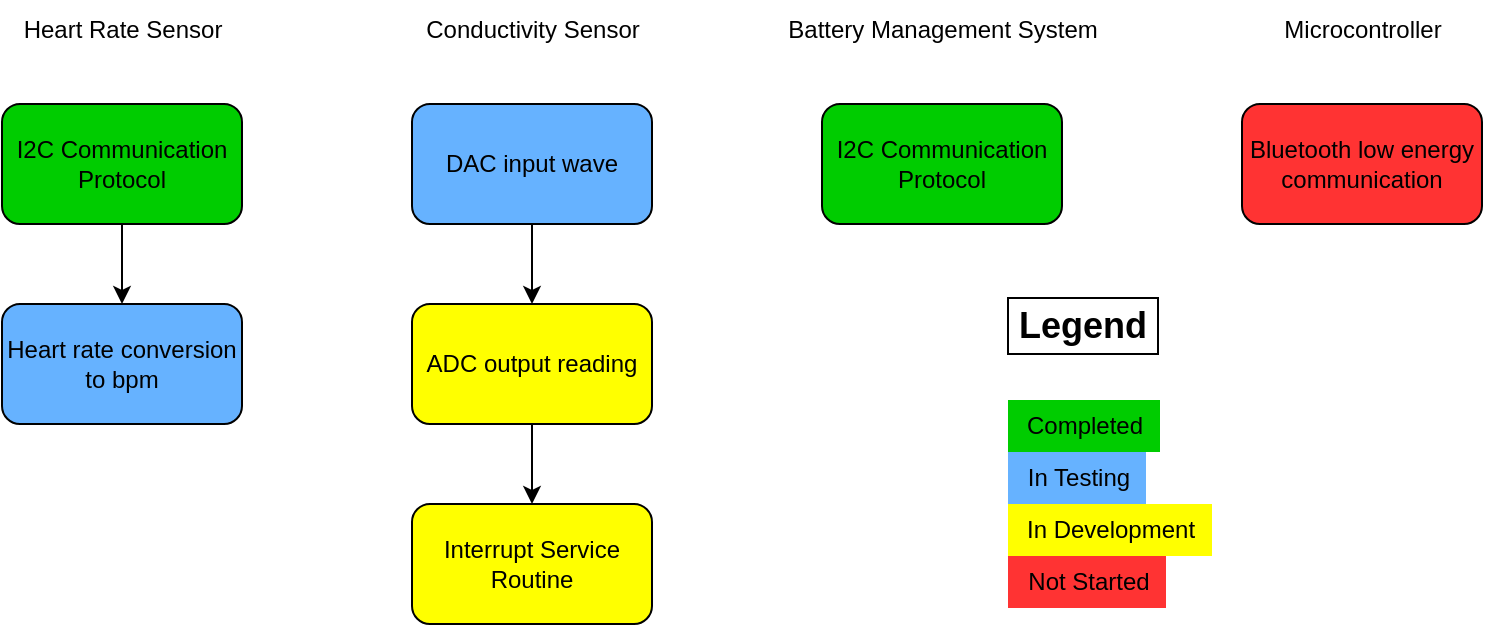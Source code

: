 <mxfile version="26.1.0">
  <diagram name="Page-1" id="U4Kk7XlxWSZbSjeu0Doj">
    <mxGraphModel dx="1434" dy="786" grid="0" gridSize="10" guides="1" tooltips="1" connect="1" arrows="1" fold="1" page="1" pageScale="1" pageWidth="850" pageHeight="1100" math="0" shadow="0">
      <root>
        <mxCell id="0" />
        <mxCell id="1" parent="0" />
        <mxCell id="-vt3uxv4kDpNqu-r_zBl-18" value="" style="edgeStyle=orthogonalEdgeStyle;rounded=0;orthogonalLoop=1;jettySize=auto;html=1;" edge="1" parent="1" source="-vt3uxv4kDpNqu-r_zBl-1" target="-vt3uxv4kDpNqu-r_zBl-3">
          <mxGeometry relative="1" as="geometry" />
        </mxCell>
        <mxCell id="-vt3uxv4kDpNqu-r_zBl-1" value="I2C Communication Protocol" style="rounded=1;whiteSpace=wrap;html=1;fillColor=light-dark(#00CC00,var(--ge-dark-color, #121212));" vertex="1" parent="1">
          <mxGeometry x="80" y="120" width="120" height="60" as="geometry" />
        </mxCell>
        <mxCell id="-vt3uxv4kDpNqu-r_zBl-2" value="Heart Rate Sensor" style="text;html=1;align=center;verticalAlign=middle;resizable=0;points=[];autosize=1;strokeColor=none;fillColor=none;" vertex="1" parent="1">
          <mxGeometry x="80" y="68" width="120" height="30" as="geometry" />
        </mxCell>
        <mxCell id="-vt3uxv4kDpNqu-r_zBl-3" value="Heart rate conversion to bpm" style="rounded=1;whiteSpace=wrap;html=1;fillColor=light-dark(#66B2FF,var(--ge-dark-color, #121212));" vertex="1" parent="1">
          <mxGeometry x="80" y="220" width="120" height="60" as="geometry" />
        </mxCell>
        <mxCell id="-vt3uxv4kDpNqu-r_zBl-4" value="Conductivity Sensor" style="text;html=1;align=center;verticalAlign=middle;resizable=0;points=[];autosize=1;strokeColor=none;fillColor=none;" vertex="1" parent="1">
          <mxGeometry x="280" y="68" width="130" height="30" as="geometry" />
        </mxCell>
        <mxCell id="-vt3uxv4kDpNqu-r_zBl-19" value="" style="edgeStyle=orthogonalEdgeStyle;rounded=0;orthogonalLoop=1;jettySize=auto;html=1;" edge="1" parent="1" source="-vt3uxv4kDpNqu-r_zBl-5" target="-vt3uxv4kDpNqu-r_zBl-6">
          <mxGeometry relative="1" as="geometry" />
        </mxCell>
        <mxCell id="-vt3uxv4kDpNqu-r_zBl-5" value="DAC input wave" style="rounded=1;whiteSpace=wrap;html=1;fillColor=light-dark(#66B2FF,var(--ge-dark-color, #121212));" vertex="1" parent="1">
          <mxGeometry x="285" y="120" width="120" height="60" as="geometry" />
        </mxCell>
        <mxCell id="-vt3uxv4kDpNqu-r_zBl-20" value="" style="edgeStyle=orthogonalEdgeStyle;rounded=0;orthogonalLoop=1;jettySize=auto;html=1;" edge="1" parent="1" source="-vt3uxv4kDpNqu-r_zBl-6" target="-vt3uxv4kDpNqu-r_zBl-9">
          <mxGeometry relative="1" as="geometry" />
        </mxCell>
        <mxCell id="-vt3uxv4kDpNqu-r_zBl-6" value="ADC output reading" style="rounded=1;whiteSpace=wrap;html=1;fillColor=light-dark(#FFFF00,var(--ge-dark-color, #121212));" vertex="1" parent="1">
          <mxGeometry x="285" y="220" width="120" height="60" as="geometry" />
        </mxCell>
        <mxCell id="-vt3uxv4kDpNqu-r_zBl-7" value="I2C Communication Protocol" style="rounded=1;whiteSpace=wrap;html=1;fillColor=light-dark(#00CC00,var(--ge-dark-color, #121212));" vertex="1" parent="1">
          <mxGeometry x="490" y="120" width="120" height="60" as="geometry" />
        </mxCell>
        <mxCell id="-vt3uxv4kDpNqu-r_zBl-8" value="Battery Management System" style="text;html=1;align=center;verticalAlign=middle;resizable=0;points=[];autosize=1;strokeColor=none;fillColor=none;" vertex="1" parent="1">
          <mxGeometry x="460" y="68" width="180" height="30" as="geometry" />
        </mxCell>
        <mxCell id="-vt3uxv4kDpNqu-r_zBl-9" value="Interrupt Service Routine" style="rounded=1;whiteSpace=wrap;html=1;fillColor=light-dark(#FFFF00,var(--ge-dark-color, #121212));" vertex="1" parent="1">
          <mxGeometry x="285" y="320" width="120" height="60" as="geometry" />
        </mxCell>
        <mxCell id="-vt3uxv4kDpNqu-r_zBl-11" value="Bluetooth low energy communication" style="rounded=1;whiteSpace=wrap;html=1;fillColor=light-dark(#FF3333,var(--ge-dark-color, #121212));" vertex="1" parent="1">
          <mxGeometry x="700" y="120" width="120" height="60" as="geometry" />
        </mxCell>
        <mxCell id="-vt3uxv4kDpNqu-r_zBl-12" value="Microcontroller" style="text;html=1;align=center;verticalAlign=middle;resizable=0;points=[];autosize=1;strokeColor=none;fillColor=none;" vertex="1" parent="1">
          <mxGeometry x="710" y="68" width="100" height="30" as="geometry" />
        </mxCell>
        <mxCell id="-vt3uxv4kDpNqu-r_zBl-13" value="Completed" style="text;html=1;align=center;verticalAlign=middle;resizable=0;points=[];autosize=1;strokeColor=none;fillColor=#00CC00;" vertex="1" parent="1">
          <mxGeometry x="583" y="268" width="76" height="26" as="geometry" />
        </mxCell>
        <mxCell id="-vt3uxv4kDpNqu-r_zBl-14" value="In Development" style="text;html=1;align=center;verticalAlign=middle;resizable=0;points=[];autosize=1;strokeColor=none;fillColor=#FFFF00;" vertex="1" parent="1">
          <mxGeometry x="583" y="320" width="102" height="26" as="geometry" />
        </mxCell>
        <mxCell id="-vt3uxv4kDpNqu-r_zBl-15" value="In Testing" style="text;html=1;align=center;verticalAlign=middle;resizable=0;points=[];autosize=1;strokeColor=none;fillColor=#66B2FF;" vertex="1" parent="1">
          <mxGeometry x="583" y="294" width="69" height="26" as="geometry" />
        </mxCell>
        <mxCell id="-vt3uxv4kDpNqu-r_zBl-16" value="Not Started" style="text;html=1;align=center;verticalAlign=middle;resizable=0;points=[];autosize=1;strokeColor=none;fillColor=#FF3333;" vertex="1" parent="1">
          <mxGeometry x="583" y="346" width="79" height="26" as="geometry" />
        </mxCell>
        <mxCell id="-vt3uxv4kDpNqu-r_zBl-22" value="&lt;b&gt;&lt;font style=&quot;font-size: 18px;&quot;&gt;Legend&lt;/font&gt;&lt;/b&gt;" style="rounded=0;whiteSpace=wrap;html=1;align=center;" vertex="1" parent="1">
          <mxGeometry x="583" y="217" width="75" height="28" as="geometry" />
        </mxCell>
      </root>
    </mxGraphModel>
  </diagram>
</mxfile>
